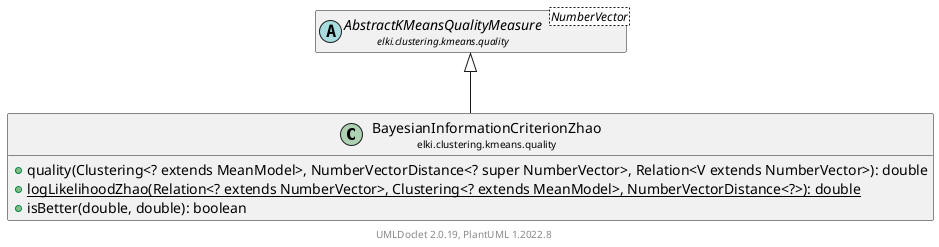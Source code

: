 @startuml
    remove .*\.(Instance|Par|Parameterizer|Factory)$
    set namespaceSeparator none
    hide empty fields
    hide empty methods

    class "<size:14>BayesianInformationCriterionZhao\n<size:10>elki.clustering.kmeans.quality" as elki.clustering.kmeans.quality.BayesianInformationCriterionZhao [[BayesianInformationCriterionZhao.html]] {
        +quality(Clustering<? extends MeanModel>, NumberVectorDistance<? super NumberVector>, Relation<V extends NumberVector>): double
        {static} +logLikelihoodZhao(Relation<? extends NumberVector>, Clustering<? extends MeanModel>, NumberVectorDistance<?>): double
        +isBetter(double, double): boolean
    }

    abstract class "<size:14>AbstractKMeansQualityMeasure\n<size:10>elki.clustering.kmeans.quality" as elki.clustering.kmeans.quality.AbstractKMeansQualityMeasure<NumberVector> [[AbstractKMeansQualityMeasure.html]]

    elki.clustering.kmeans.quality.AbstractKMeansQualityMeasure <|-- elki.clustering.kmeans.quality.BayesianInformationCriterionZhao

    center footer UMLDoclet 2.0.19, PlantUML 1.2022.8
@enduml
